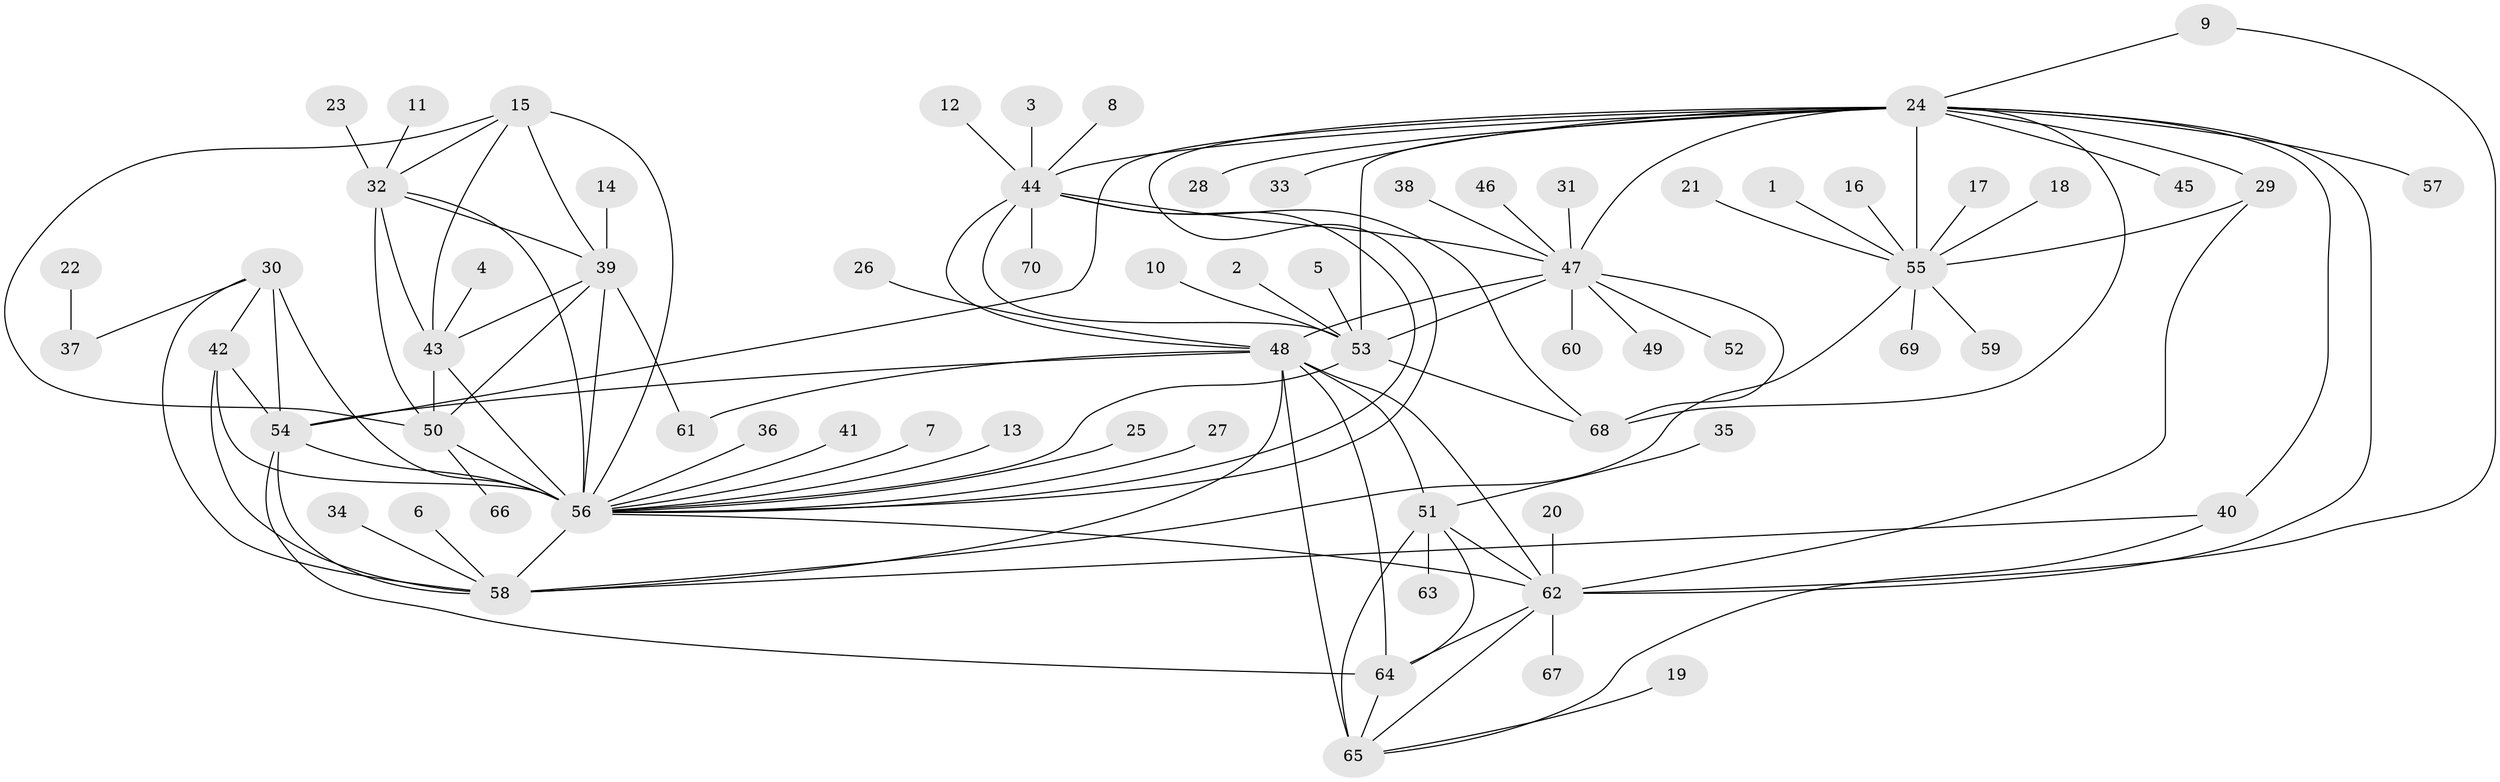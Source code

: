 // original degree distribution, {8: 0.05, 10: 0.04285714285714286, 14: 0.02142857142857143, 6: 0.02142857142857143, 9: 0.03571428571428571, 7: 0.03571428571428571, 16: 0.007142857142857143, 12: 0.014285714285714285, 13: 0.014285714285714285, 11: 0.007142857142857143, 3: 0.03571428571428571, 1: 0.5857142857142857, 2: 0.11428571428571428, 4: 0.014285714285714285}
// Generated by graph-tools (version 1.1) at 2025/26/03/09/25 03:26:38]
// undirected, 70 vertices, 113 edges
graph export_dot {
graph [start="1"]
  node [color=gray90,style=filled];
  1;
  2;
  3;
  4;
  5;
  6;
  7;
  8;
  9;
  10;
  11;
  12;
  13;
  14;
  15;
  16;
  17;
  18;
  19;
  20;
  21;
  22;
  23;
  24;
  25;
  26;
  27;
  28;
  29;
  30;
  31;
  32;
  33;
  34;
  35;
  36;
  37;
  38;
  39;
  40;
  41;
  42;
  43;
  44;
  45;
  46;
  47;
  48;
  49;
  50;
  51;
  52;
  53;
  54;
  55;
  56;
  57;
  58;
  59;
  60;
  61;
  62;
  63;
  64;
  65;
  66;
  67;
  68;
  69;
  70;
  1 -- 55 [weight=1.0];
  2 -- 53 [weight=1.0];
  3 -- 44 [weight=1.0];
  4 -- 43 [weight=1.0];
  5 -- 53 [weight=1.0];
  6 -- 58 [weight=1.0];
  7 -- 56 [weight=1.0];
  8 -- 44 [weight=1.0];
  9 -- 24 [weight=1.0];
  9 -- 62 [weight=1.0];
  10 -- 53 [weight=1.0];
  11 -- 32 [weight=1.0];
  12 -- 44 [weight=1.0];
  13 -- 56 [weight=1.0];
  14 -- 39 [weight=1.0];
  15 -- 32 [weight=1.0];
  15 -- 39 [weight=1.0];
  15 -- 43 [weight=1.0];
  15 -- 50 [weight=1.0];
  15 -- 56 [weight=2.0];
  16 -- 55 [weight=1.0];
  17 -- 55 [weight=1.0];
  18 -- 55 [weight=1.0];
  19 -- 65 [weight=1.0];
  20 -- 62 [weight=1.0];
  21 -- 55 [weight=1.0];
  22 -- 37 [weight=1.0];
  23 -- 32 [weight=1.0];
  24 -- 28 [weight=1.0];
  24 -- 29 [weight=4.0];
  24 -- 33 [weight=1.0];
  24 -- 40 [weight=1.0];
  24 -- 44 [weight=1.0];
  24 -- 45 [weight=1.0];
  24 -- 47 [weight=1.0];
  24 -- 53 [weight=1.0];
  24 -- 54 [weight=1.0];
  24 -- 55 [weight=8.0];
  24 -- 56 [weight=1.0];
  24 -- 57 [weight=1.0];
  24 -- 62 [weight=1.0];
  24 -- 68 [weight=3.0];
  25 -- 56 [weight=1.0];
  26 -- 48 [weight=1.0];
  27 -- 56 [weight=1.0];
  29 -- 55 [weight=2.0];
  29 -- 62 [weight=1.0];
  30 -- 37 [weight=1.0];
  30 -- 42 [weight=2.0];
  30 -- 54 [weight=2.0];
  30 -- 56 [weight=4.0];
  30 -- 58 [weight=2.0];
  31 -- 47 [weight=1.0];
  32 -- 39 [weight=1.0];
  32 -- 43 [weight=1.0];
  32 -- 50 [weight=1.0];
  32 -- 56 [weight=2.0];
  34 -- 58 [weight=1.0];
  35 -- 51 [weight=1.0];
  36 -- 56 [weight=1.0];
  38 -- 47 [weight=1.0];
  39 -- 43 [weight=1.0];
  39 -- 50 [weight=1.0];
  39 -- 56 [weight=2.0];
  39 -- 61 [weight=1.0];
  40 -- 58 [weight=1.0];
  40 -- 65 [weight=1.0];
  41 -- 56 [weight=1.0];
  42 -- 54 [weight=1.0];
  42 -- 56 [weight=2.0];
  42 -- 58 [weight=1.0];
  43 -- 50 [weight=1.0];
  43 -- 56 [weight=3.0];
  44 -- 47 [weight=1.0];
  44 -- 48 [weight=1.0];
  44 -- 53 [weight=1.0];
  44 -- 56 [weight=1.0];
  44 -- 68 [weight=3.0];
  44 -- 70 [weight=1.0];
  46 -- 47 [weight=1.0];
  47 -- 48 [weight=2.0];
  47 -- 49 [weight=1.0];
  47 -- 52 [weight=1.0];
  47 -- 53 [weight=1.0];
  47 -- 60 [weight=1.0];
  47 -- 68 [weight=3.0];
  48 -- 51 [weight=2.0];
  48 -- 54 [weight=1.0];
  48 -- 58 [weight=2.0];
  48 -- 61 [weight=1.0];
  48 -- 62 [weight=2.0];
  48 -- 64 [weight=2.0];
  48 -- 65 [weight=2.0];
  50 -- 56 [weight=2.0];
  50 -- 66 [weight=1.0];
  51 -- 62 [weight=2.0];
  51 -- 63 [weight=1.0];
  51 -- 64 [weight=2.0];
  51 -- 65 [weight=4.0];
  53 -- 56 [weight=1.0];
  53 -- 68 [weight=3.0];
  54 -- 56 [weight=2.0];
  54 -- 58 [weight=1.0];
  54 -- 64 [weight=1.0];
  55 -- 58 [weight=1.0];
  55 -- 59 [weight=1.0];
  55 -- 69 [weight=1.0];
  56 -- 58 [weight=2.0];
  56 -- 62 [weight=2.0];
  62 -- 64 [weight=1.0];
  62 -- 65 [weight=2.0];
  62 -- 67 [weight=1.0];
  64 -- 65 [weight=2.0];
}
